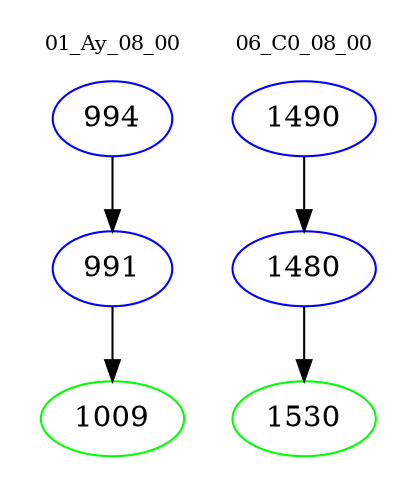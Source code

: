 digraph{
subgraph cluster_0 {
color = white
label = "01_Ay_08_00";
fontsize=10;
T0_994 [label="994", color="blue"]
T0_994 -> T0_991 [color="black"]
T0_991 [label="991", color="blue"]
T0_991 -> T0_1009 [color="black"]
T0_1009 [label="1009", color="green"]
}
subgraph cluster_1 {
color = white
label = "06_C0_08_00";
fontsize=10;
T1_1490 [label="1490", color="blue"]
T1_1490 -> T1_1480 [color="black"]
T1_1480 [label="1480", color="blue"]
T1_1480 -> T1_1530 [color="black"]
T1_1530 [label="1530", color="green"]
}
}
